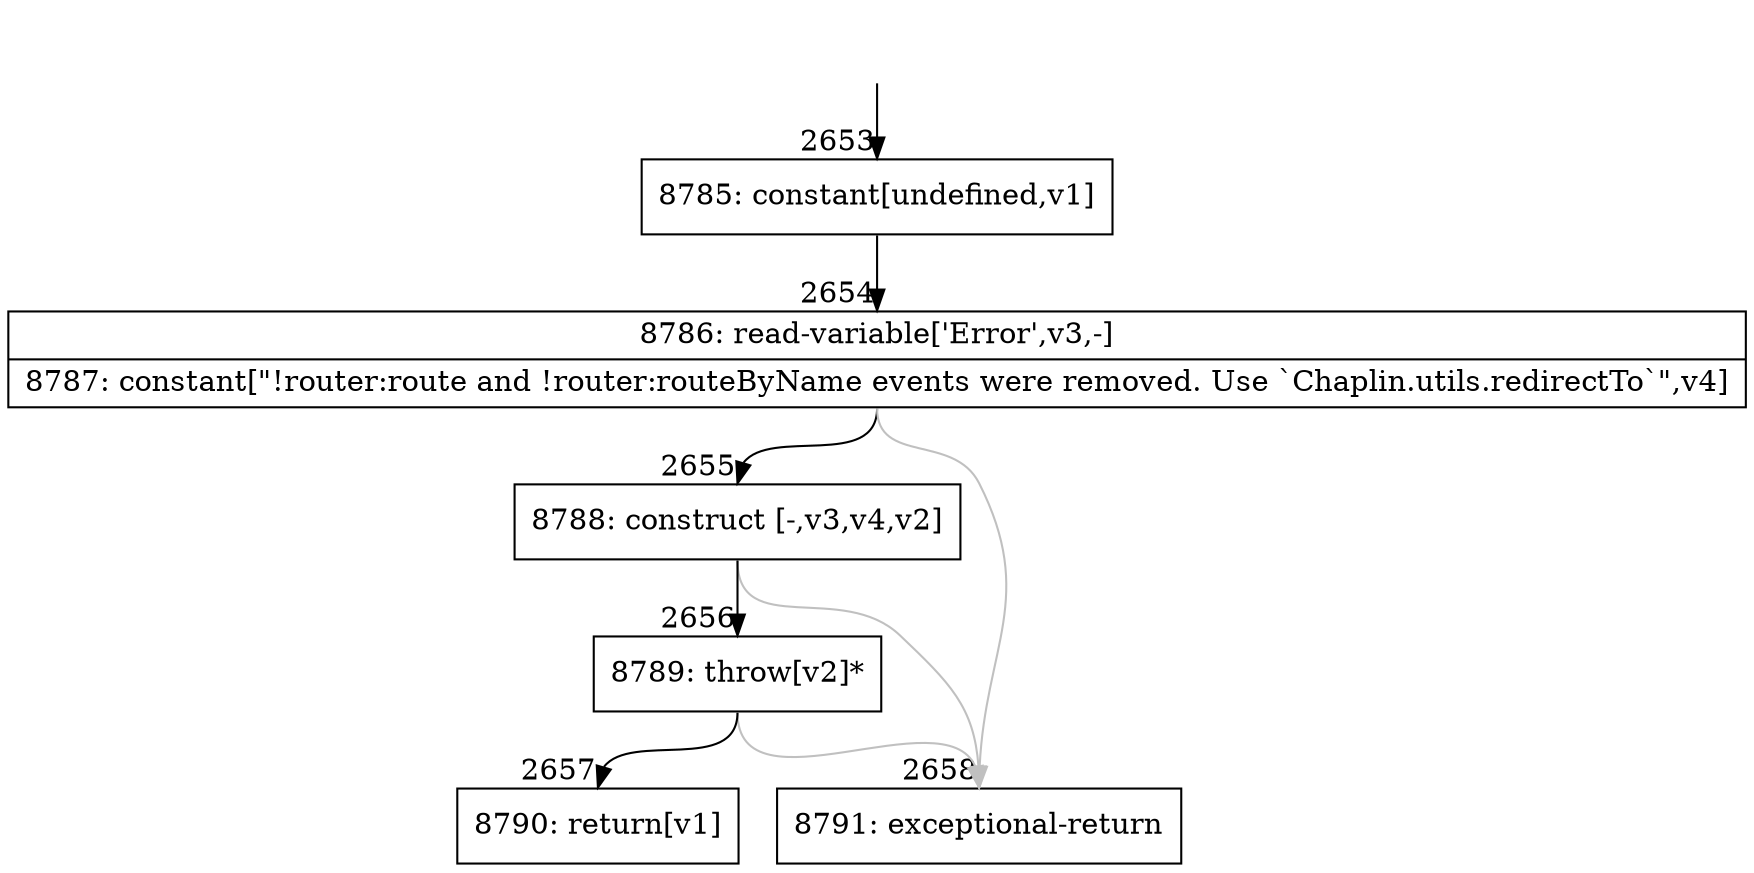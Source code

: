 digraph {
rankdir="TD"
BB_entry210[shape=none,label=""];
BB_entry210 -> BB2653 [tailport=s, headport=n, headlabel="    2653"]
BB2653 [shape=record label="{8785: constant[undefined,v1]}" ] 
BB2653 -> BB2654 [tailport=s, headport=n, headlabel="      2654"]
BB2654 [shape=record label="{8786: read-variable['Error',v3,-]|8787: constant[\"!router:route and !router:routeByName events were removed.  Use `Chaplin.utils.redirectTo`\",v4]}" ] 
BB2654 -> BB2655 [tailport=s, headport=n, headlabel="      2655"]
BB2654 -> BB2658 [tailport=s, headport=n, color=gray, headlabel="      2658"]
BB2655 [shape=record label="{8788: construct [-,v3,v4,v2]}" ] 
BB2655 -> BB2656 [tailport=s, headport=n, headlabel="      2656"]
BB2655 -> BB2658 [tailport=s, headport=n, color=gray]
BB2656 [shape=record label="{8789: throw[v2]*}" ] 
BB2656 -> BB2657 [tailport=s, headport=n, headlabel="      2657"]
BB2656 -> BB2658 [tailport=s, headport=n, color=gray]
BB2657 [shape=record label="{8790: return[v1]}" ] 
BB2658 [shape=record label="{8791: exceptional-return}" ] 
//#$~ 2348
}
